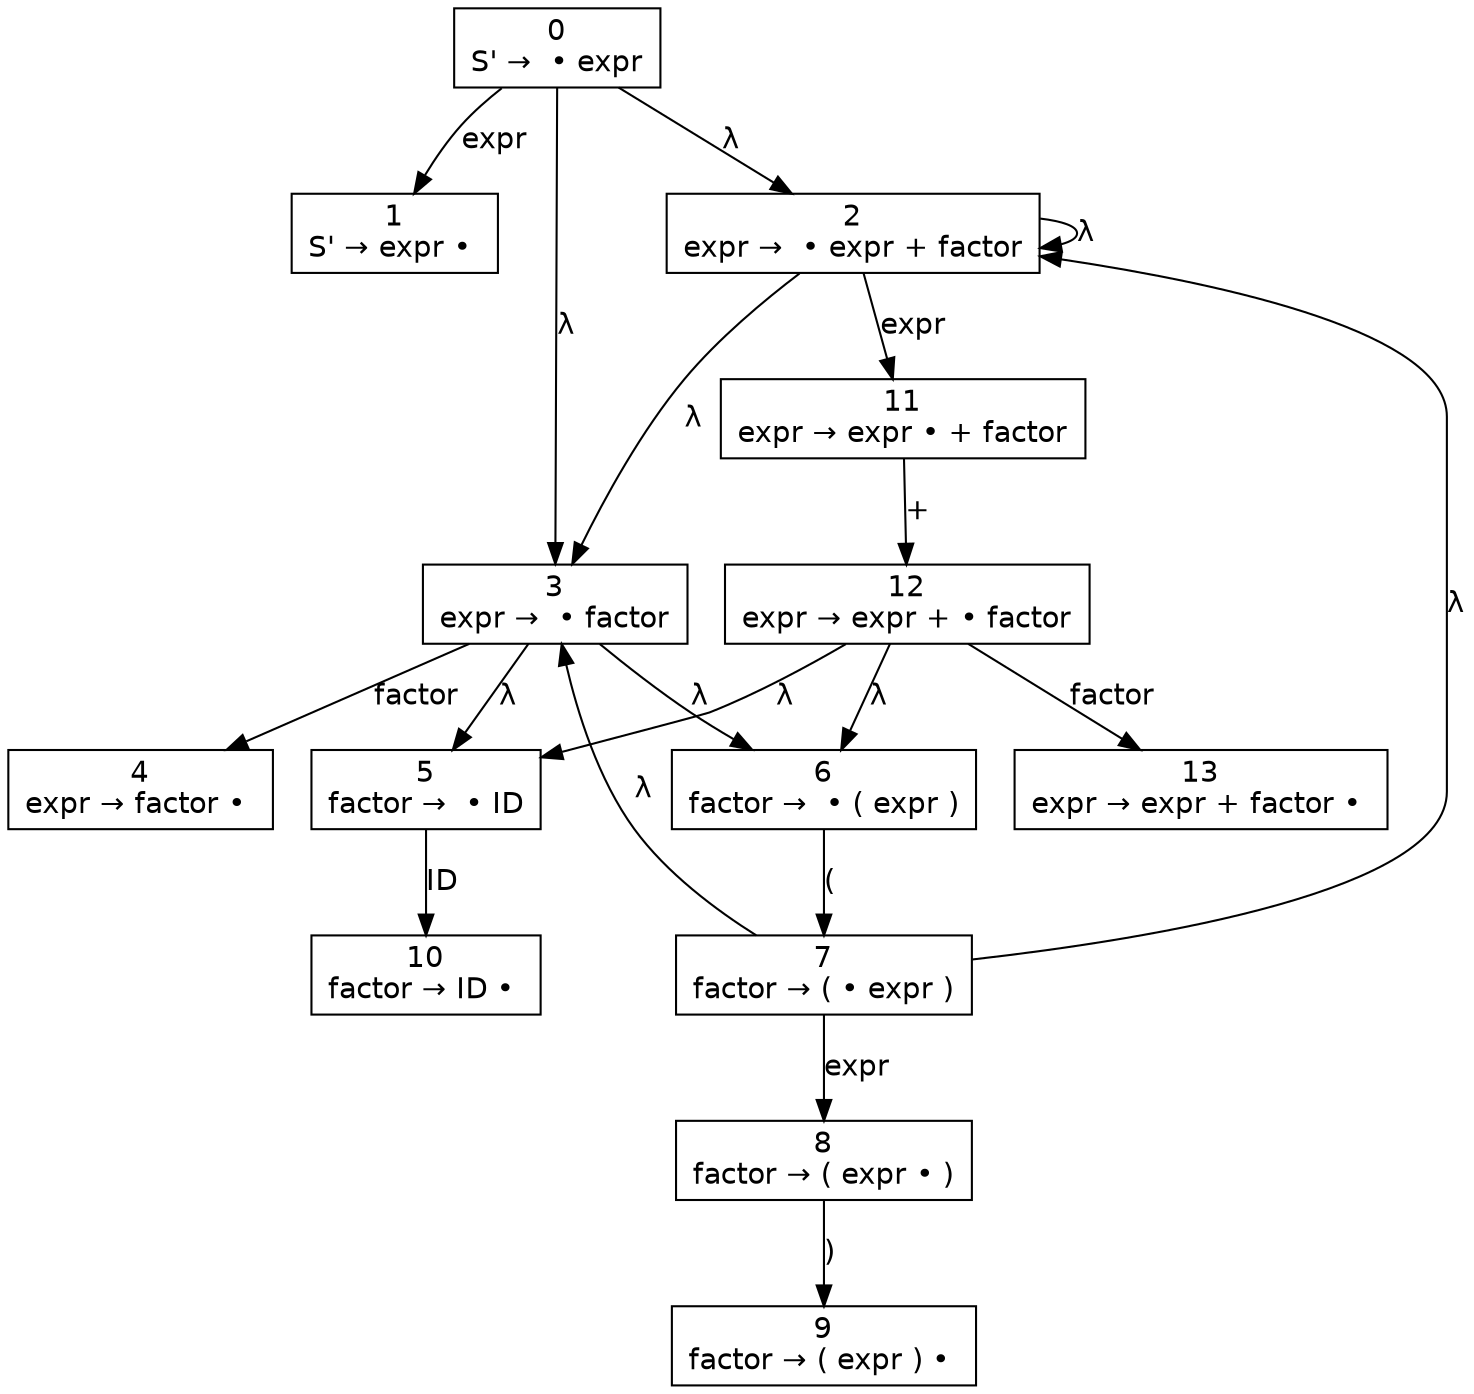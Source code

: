 digraph d{
node [fontname=Helvetica,shape=box];
edge [fontname=Helvetica];
n0 [label=<0<br />S' →  • expr>];
n1 [label=<1<br />S' → expr • >];
n2 [label=<2<br />expr →  • expr + factor>];
n3 [label=<3<br />expr →  • factor>];
n4 [label=<4<br />expr → factor • >];
n5 [label=<5<br />factor →  • ID>];
n6 [label=<6<br />factor →  • ( expr )>];
n7 [label=<7<br />factor → ( • expr )>];
n8 [label=<8<br />factor → ( expr • )>];
n9 [label=<9<br />factor → ( expr ) • >];
n10 [label=<10<br />factor → ID • >];
n11 [label=<11<br />expr → expr • + factor>];
n12 [label=<12<br />expr → expr + • factor>];
n13 [label=<13<br />expr → expr + factor • >];
n0 -> n1 [label="expr"];
n0 -> n2 [label=<&lambda;>];
n0 -> n3 [label=<&lambda;>];
n2 -> n11 [label="expr"];
n2 -> n2 [label=<&lambda;>];
n2 -> n3 [label=<&lambda;>];
n3 -> n4 [label="factor"];
n3 -> n5 [label=<&lambda;>];
n3 -> n6 [label=<&lambda;>];
n5 -> n10 [label="ID"];
n6 -> n7 [label="("];
n7 -> n8 [label="expr"];
n7 -> n2 [label=<&lambda;>];
n7 -> n3 [label=<&lambda;>];
n8 -> n9 [label=")"];
n11 -> n12 [label="+"];
n12 -> n13 [label="factor"];
n12 -> n5 [label=<&lambda;>];
n12 -> n6 [label=<&lambda;>];
}